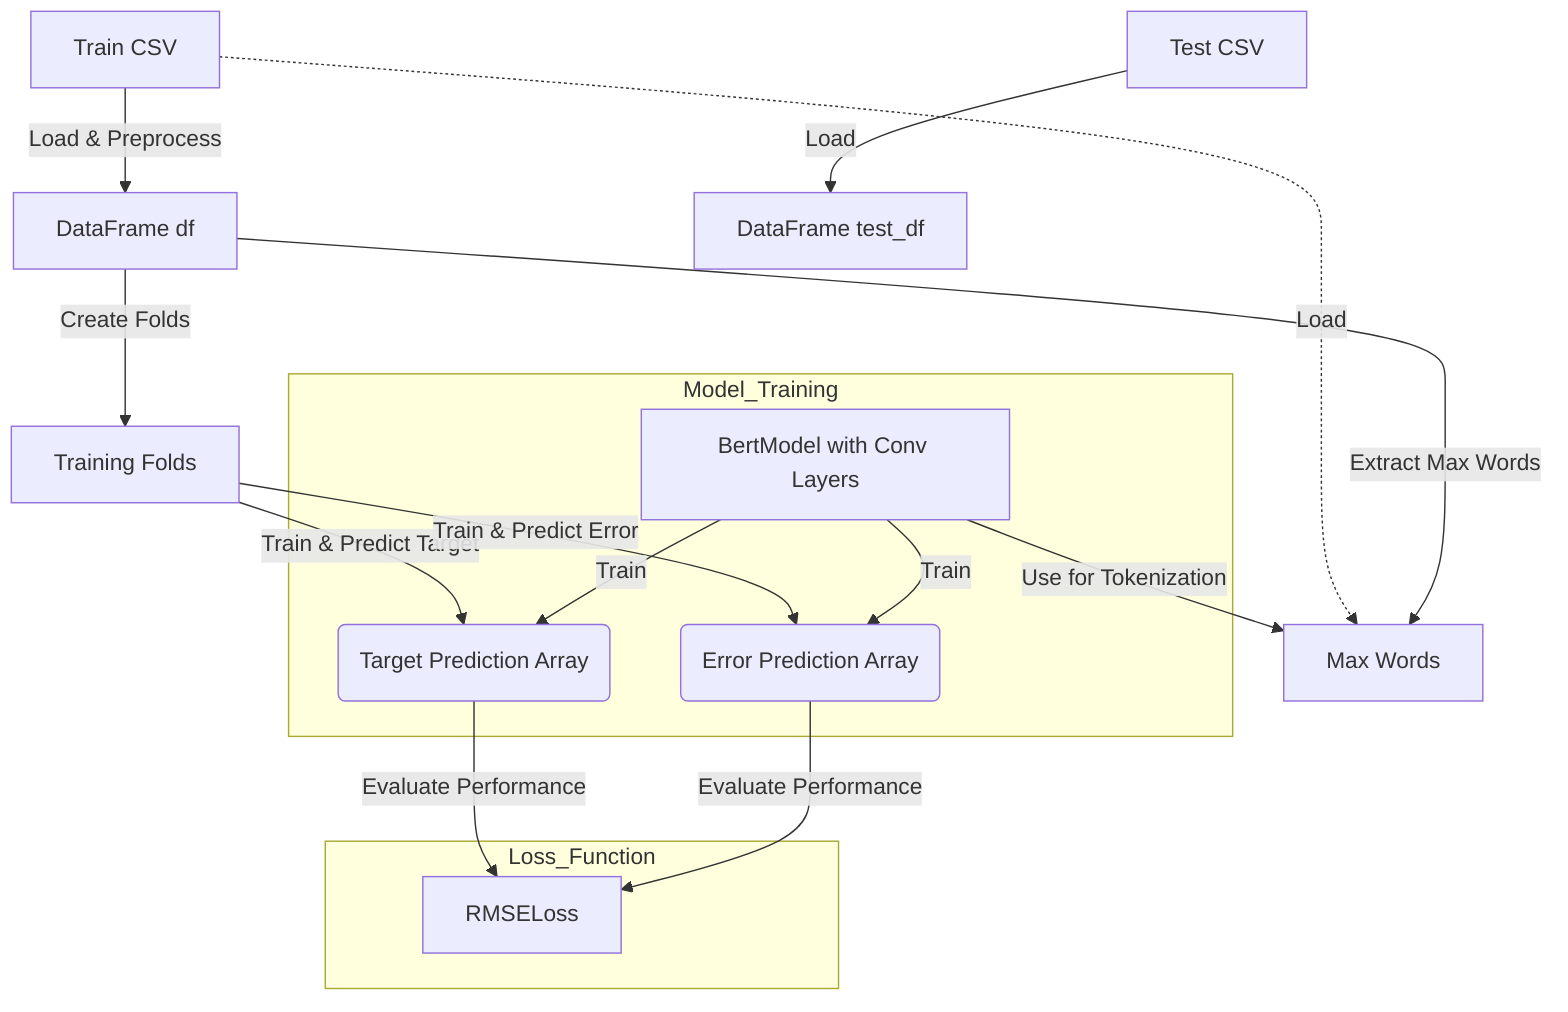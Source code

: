 %% This Mermaid diagram illustrates the data flow and model usage in the Jupyter Notebook.

flowchart TD
    %% Data Sources
    A[Train CSV] -->|Load & Preprocess| B[DataFrame df]
    A[Train CSV] -.->|Load| C[Max Words]
    D[Test CSV] -->|Load| E[DataFrame test_df]
    
    %% Data Processing
    B -->|Create Folds| F[Training Folds]
    B -->|Extract Max Words| C

    %% Model Inference
    F -->|Train & Predict Target| G(Target Prediction Array)
    F -->|Train & Predict Error| H(Error Prediction Array)

    %% Models
    subgraph Model_Training
    direction TB
    I[BertModel with Conv Layers]
    I -->|Train| G
    I -->|Train| H
    end

    I -->|Use for Tokenization| C

    %% Loss Function
    subgraph Loss_Function
    direction TB
    J[RMSELoss]
    end

    G -->|Evaluate Performance| J
    H -->|Evaluate Performance| J